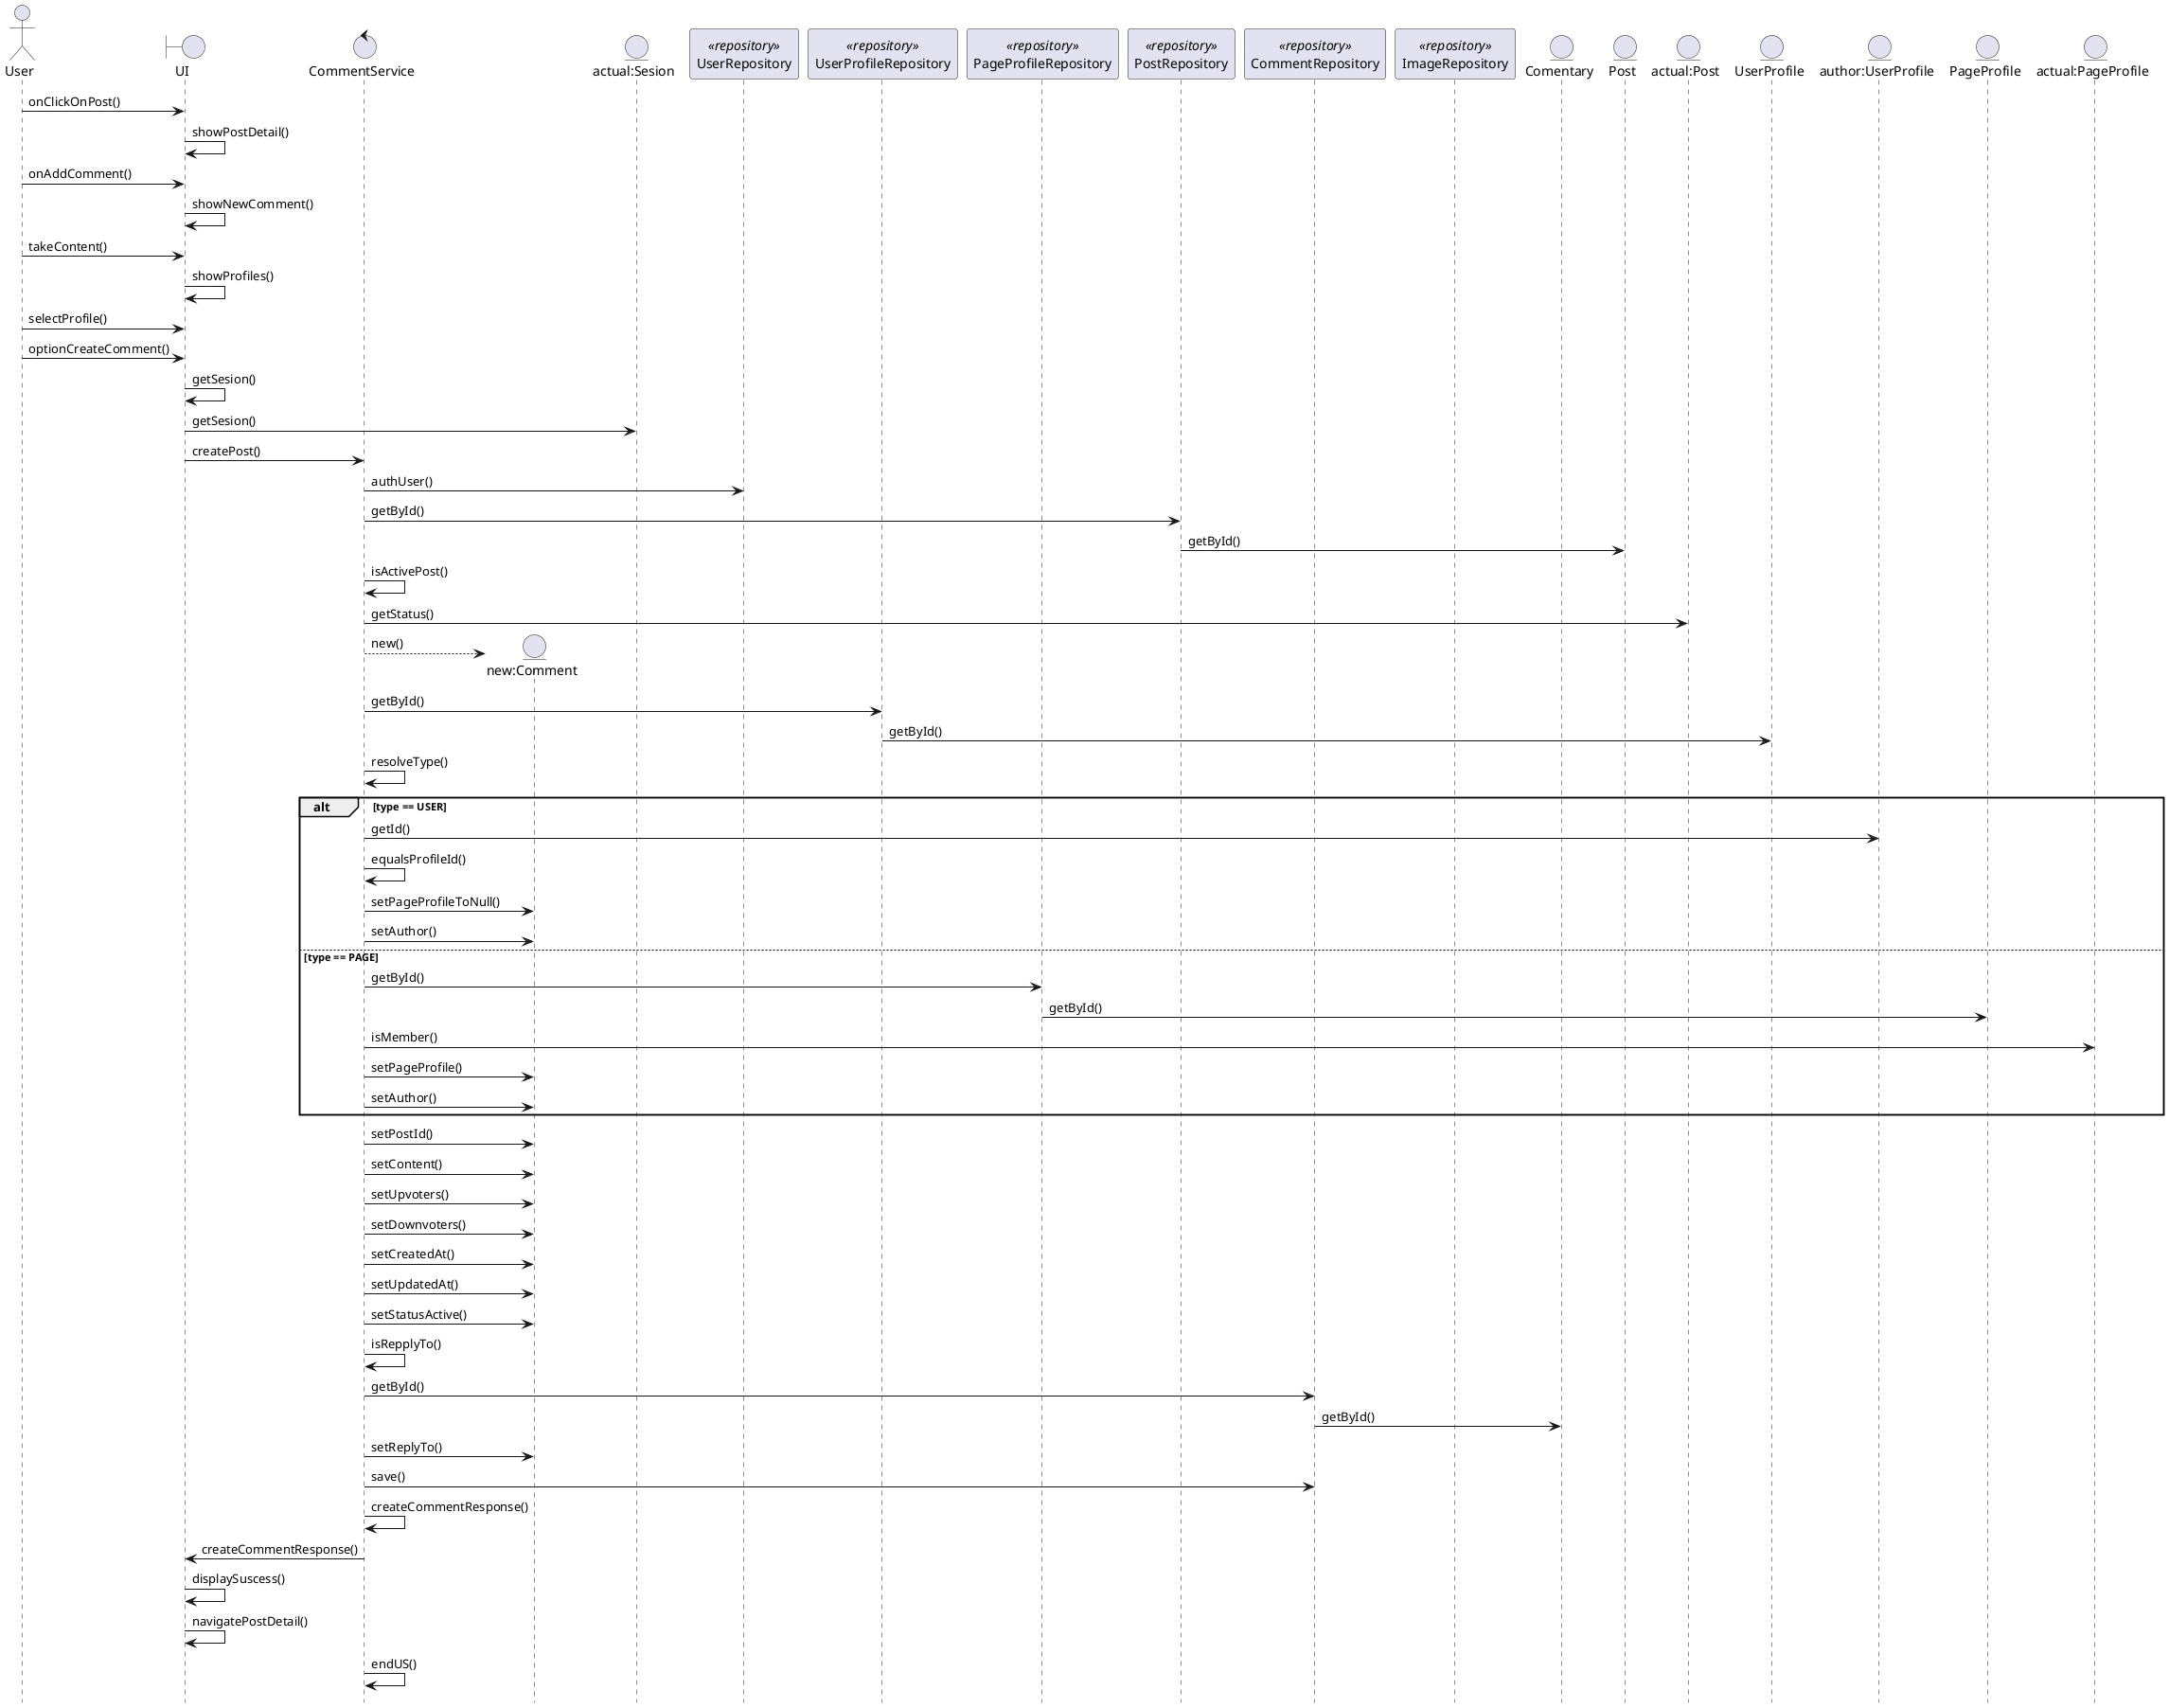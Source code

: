 @startuml
actor User
boundary "UI" as UI
control "CommentService" as CS
entity "new:Comment" as C
entity "actual:Sesion" as S
participant "UserRepository" as UR <<repository>>
participant "UserProfileRepository" as UPR <<repository>>
participant "PageProfileRepository" as PPR <<repository>>
participant "PostRepository" as PTR <<repository>>
participant "CommentRepository" as CR <<repository>>
participant "ImageRepository" as IR <<repository>>
entity "Comentary" as CE
entity "Post" as PE
entity "actual:Post" as AP
entity "UserProfile" as UPE
entity "author:UserProfile" as AUP
entity "PageProfile" as PPE
entity "actual:PageProfile" as APP

User -> UI: onClickOnPost()
UI -> UI: showPostDetail()
User -> UI: onAddComment()
UI -> UI: showNewComment()
User -> UI: takeContent()
UI -> UI: showProfiles()
User -> UI: selectProfile()
User -> UI: optionCreateComment()
UI -> UI: getSesion()
UI -> S: getSesion()
UI -> CS: createPost()
CS -> UR: authUser()
CS -> PTR: getById()
PTR -> PE: getById()
CS -> CS: isActivePost()
CS -> AP: getStatus()
create C
CS --> C : new()
CS -> UPR: getById()
UPR -> UPE: getById()
CS -> CS: resolveType()
alt type == USER
    CS -> AUP: getId()
    CS -> CS: equalsProfileId()
    CS -> C: setPageProfileToNull()
    CS -> C: setAuthor() 
else type == PAGE
    CS -> PPR: getById()
    PPR -> PPE: getById()
    CS -> APP: isMember()
    CS -> C: setPageProfile()
    CS -> C: setAuthor() 
end
CS -> C: setPostId()
CS -> C: setContent()
CS -> C: setUpvoters()
CS -> C: setDownvoters()
CS -> C: setCreatedAt()
CS -> C: setUpdatedAt()
CS -> C: setStatusActive()
CS -> CS: isRepplyTo()
CS -> CR: getById() 
CR -> CE: getById()
CS -> C: setReplyTo()
CS -> CR: save()
CS -> CS: createCommentResponse()
CS -> UI: createCommentResponse()
UI -> UI: displaySuscess()
UI -> UI: navigatePostDetail()
CS -> CS : endUS()

hide footbox
@enduml
